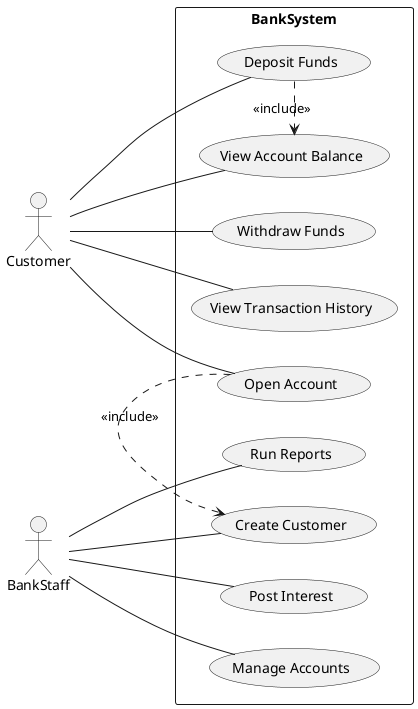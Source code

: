 @startuml UseCase_Banking
left to right direction
actor Customer
actor Staff as "BankStaff"

rectangle BankSystem {
  Customer -- (Open Account)
  Customer -- (Deposit Funds)
  Customer -- (Withdraw Funds)
  Customer -- (View Account Balance)
  Customer -- (View Transaction History)
  Staff -- (Post Interest)
  Staff -- (Create Customer)
  Staff -- (Manage Accounts)
  Staff -- (Run Reports)

  (Open Account) .> (Create Customer) : <<include>>
  (Deposit Funds) .> (View Account Balance) : <<include>>
}
@enduml
